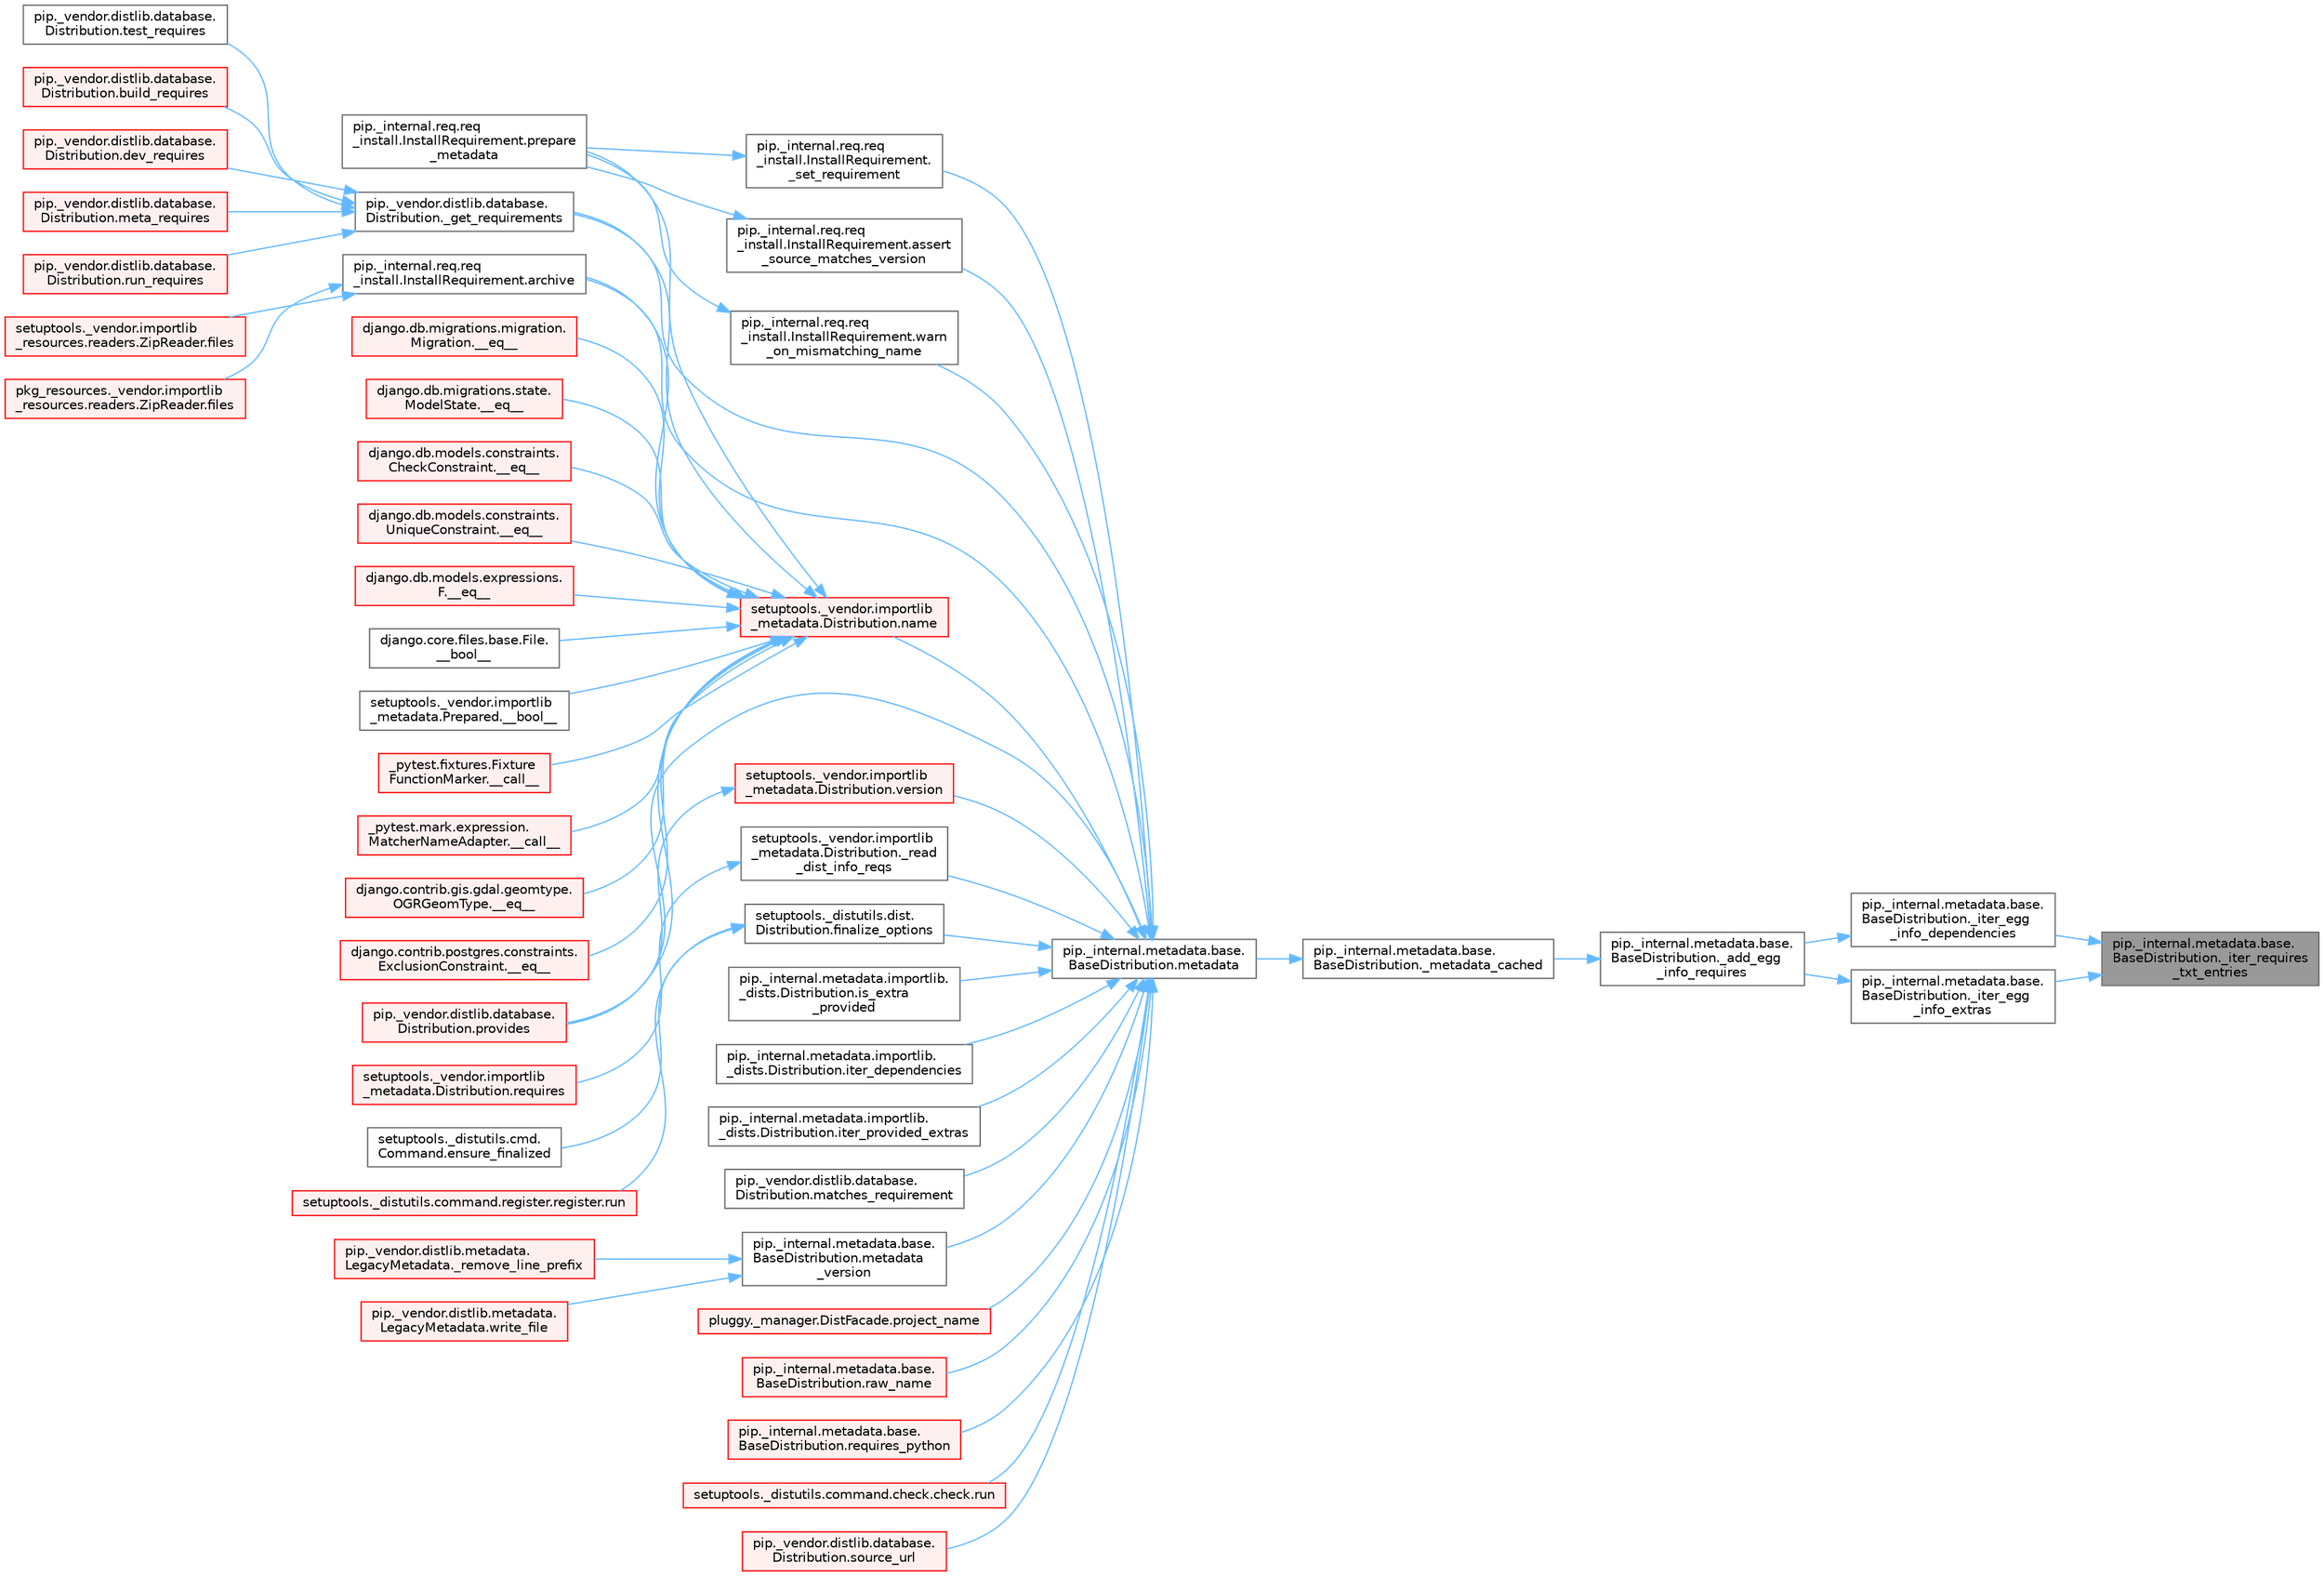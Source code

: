 digraph "pip._internal.metadata.base.BaseDistribution._iter_requires_txt_entries"
{
 // LATEX_PDF_SIZE
  bgcolor="transparent";
  edge [fontname=Helvetica,fontsize=10,labelfontname=Helvetica,labelfontsize=10];
  node [fontname=Helvetica,fontsize=10,shape=box,height=0.2,width=0.4];
  rankdir="RL";
  Node1 [id="Node000001",label="pip._internal.metadata.base.\lBaseDistribution._iter_requires\l_txt_entries",height=0.2,width=0.4,color="gray40", fillcolor="grey60", style="filled", fontcolor="black",tooltip=" "];
  Node1 -> Node2 [id="edge1_Node000001_Node000002",dir="back",color="steelblue1",style="solid",tooltip=" "];
  Node2 [id="Node000002",label="pip._internal.metadata.base.\lBaseDistribution._iter_egg\l_info_dependencies",height=0.2,width=0.4,color="grey40", fillcolor="white", style="filled",URL="$classpip_1_1__internal_1_1metadata_1_1base_1_1_base_distribution.html#a9f32d31e5b61159777221f9d87e296c8",tooltip=" "];
  Node2 -> Node3 [id="edge2_Node000002_Node000003",dir="back",color="steelblue1",style="solid",tooltip=" "];
  Node3 [id="Node000003",label="pip._internal.metadata.base.\lBaseDistribution._add_egg\l_info_requires",height=0.2,width=0.4,color="grey40", fillcolor="white", style="filled",URL="$classpip_1_1__internal_1_1metadata_1_1base_1_1_base_distribution.html#aeb9894db2a91eedb5e651e5fe5607d50",tooltip=" "];
  Node3 -> Node4 [id="edge3_Node000003_Node000004",dir="back",color="steelblue1",style="solid",tooltip=" "];
  Node4 [id="Node000004",label="pip._internal.metadata.base.\lBaseDistribution._metadata_cached",height=0.2,width=0.4,color="grey40", fillcolor="white", style="filled",URL="$classpip_1_1__internal_1_1metadata_1_1base_1_1_base_distribution.html#a12683b16870a097bbe854e4ee3364f7f",tooltip=" "];
  Node4 -> Node5 [id="edge4_Node000004_Node000005",dir="back",color="steelblue1",style="solid",tooltip=" "];
  Node5 [id="Node000005",label="pip._internal.metadata.base.\lBaseDistribution.metadata",height=0.2,width=0.4,color="grey40", fillcolor="white", style="filled",URL="$classpip_1_1__internal_1_1metadata_1_1base_1_1_base_distribution.html#a665b55bcebd861e5959f53a7d2f1350f",tooltip=" "];
  Node5 -> Node6 [id="edge5_Node000005_Node000006",dir="back",color="steelblue1",style="solid",tooltip=" "];
  Node6 [id="Node000006",label="pip._vendor.distlib.database.\lDistribution._get_requirements",height=0.2,width=0.4,color="grey40", fillcolor="white", style="filled",URL="$classpip_1_1__vendor_1_1distlib_1_1database_1_1_distribution.html#a0366f5504f1b878068ba103c3f1e2bdf",tooltip=" "];
  Node6 -> Node7 [id="edge6_Node000006_Node000007",dir="back",color="steelblue1",style="solid",tooltip=" "];
  Node7 [id="Node000007",label="pip._vendor.distlib.database.\lDistribution.build_requires",height=0.2,width=0.4,color="red", fillcolor="#FFF0F0", style="filled",URL="$classpip_1_1__vendor_1_1distlib_1_1database_1_1_distribution.html#a0fa5b454aacdaabee7a3642b14c5db2f",tooltip=" "];
  Node6 -> Node3173 [id="edge7_Node000006_Node003173",dir="back",color="steelblue1",style="solid",tooltip=" "];
  Node3173 [id="Node003173",label="pip._vendor.distlib.database.\lDistribution.dev_requires",height=0.2,width=0.4,color="red", fillcolor="#FFF0F0", style="filled",URL="$classpip_1_1__vendor_1_1distlib_1_1database_1_1_distribution.html#a664b1bf3c3e4f7fb27a54ac8edcf7503",tooltip=" "];
  Node6 -> Node3174 [id="edge8_Node000006_Node003174",dir="back",color="steelblue1",style="solid",tooltip=" "];
  Node3174 [id="Node003174",label="pip._vendor.distlib.database.\lDistribution.meta_requires",height=0.2,width=0.4,color="red", fillcolor="#FFF0F0", style="filled",URL="$classpip_1_1__vendor_1_1distlib_1_1database_1_1_distribution.html#a297eba59c66b79fbe9a10ec8e00f9c5a",tooltip=" "];
  Node6 -> Node3175 [id="edge9_Node000006_Node003175",dir="back",color="steelblue1",style="solid",tooltip=" "];
  Node3175 [id="Node003175",label="pip._vendor.distlib.database.\lDistribution.run_requires",height=0.2,width=0.4,color="red", fillcolor="#FFF0F0", style="filled",URL="$classpip_1_1__vendor_1_1distlib_1_1database_1_1_distribution.html#a8f8b4db7d35cf89375d53ea0a95e0449",tooltip=" "];
  Node6 -> Node3176 [id="edge10_Node000006_Node003176",dir="back",color="steelblue1",style="solid",tooltip=" "];
  Node3176 [id="Node003176",label="pip._vendor.distlib.database.\lDistribution.test_requires",height=0.2,width=0.4,color="grey40", fillcolor="white", style="filled",URL="$classpip_1_1__vendor_1_1distlib_1_1database_1_1_distribution.html#a114803e370e5ac351b8e110ef7574a5b",tooltip=" "];
  Node5 -> Node964 [id="edge11_Node000005_Node000964",dir="back",color="steelblue1",style="solid",tooltip=" "];
  Node964 [id="Node000964",label="setuptools._vendor.importlib\l_metadata.Distribution._read\l_dist_info_reqs",height=0.2,width=0.4,color="grey40", fillcolor="white", style="filled",URL="$classsetuptools_1_1__vendor_1_1importlib__metadata_1_1_distribution.html#a52c9d55ae87f048965928ec1bfe237c7",tooltip=" "];
  Node964 -> Node807 [id="edge12_Node000964_Node000807",dir="back",color="steelblue1",style="solid",tooltip=" "];
  Node807 [id="Node000807",label="setuptools._vendor.importlib\l_metadata.Distribution.requires",height=0.2,width=0.4,color="red", fillcolor="#FFF0F0", style="filled",URL="$classsetuptools_1_1__vendor_1_1importlib__metadata_1_1_distribution.html#ac025c2f6e021e16581119b61de809a95",tooltip=" "];
  Node5 -> Node965 [id="edge13_Node000005_Node000965",dir="back",color="steelblue1",style="solid",tooltip=" "];
  Node965 [id="Node000965",label="pip._internal.req.req\l_install.InstallRequirement.\l_set_requirement",height=0.2,width=0.4,color="grey40", fillcolor="white", style="filled",URL="$classpip_1_1__internal_1_1req_1_1req__install_1_1_install_requirement.html#a116c0d970e435f16d15928a6caf8aaf3",tooltip=" "];
  Node965 -> Node966 [id="edge14_Node000965_Node000966",dir="back",color="steelblue1",style="solid",tooltip=" "];
  Node966 [id="Node000966",label="pip._internal.req.req\l_install.InstallRequirement.prepare\l_metadata",height=0.2,width=0.4,color="grey40", fillcolor="white", style="filled",URL="$classpip_1_1__internal_1_1req_1_1req__install_1_1_install_requirement.html#a0cddcae8523c5e6a484f0213c09caea8",tooltip=" "];
  Node5 -> Node967 [id="edge15_Node000005_Node000967",dir="back",color="steelblue1",style="solid",tooltip=" "];
  Node967 [id="Node000967",label="pip._internal.req.req\l_install.InstallRequirement.archive",height=0.2,width=0.4,color="grey40", fillcolor="white", style="filled",URL="$classpip_1_1__internal_1_1req_1_1req__install_1_1_install_requirement.html#aef2764402e45a5e5555e22d5965f1350",tooltip=" "];
  Node967 -> Node968 [id="edge16_Node000967_Node000968",dir="back",color="steelblue1",style="solid",tooltip=" "];
  Node968 [id="Node000968",label="pkg_resources._vendor.importlib\l_resources.readers.ZipReader.files",height=0.2,width=0.4,color="red", fillcolor="#FFF0F0", style="filled",URL="$classpkg__resources_1_1__vendor_1_1importlib__resources_1_1readers_1_1_zip_reader.html#a7d9335bea71d3023a14cdc45ca26157d",tooltip=" "];
  Node967 -> Node2846 [id="edge17_Node000967_Node002846",dir="back",color="steelblue1",style="solid",tooltip=" "];
  Node2846 [id="Node002846",label="setuptools._vendor.importlib\l_resources.readers.ZipReader.files",height=0.2,width=0.4,color="red", fillcolor="#FFF0F0", style="filled",URL="$classsetuptools_1_1__vendor_1_1importlib__resources_1_1readers_1_1_zip_reader.html#ac310114936b6978f32944f3845ee32ed",tooltip=" "];
  Node5 -> Node1638 [id="edge18_Node000005_Node001638",dir="back",color="steelblue1",style="solid",tooltip=" "];
  Node1638 [id="Node001638",label="pip._internal.req.req\l_install.InstallRequirement.assert\l_source_matches_version",height=0.2,width=0.4,color="grey40", fillcolor="white", style="filled",URL="$classpip_1_1__internal_1_1req_1_1req__install_1_1_install_requirement.html#ab9a997e64cd50a33caf4722295a9cbf3",tooltip=" "];
  Node1638 -> Node966 [id="edge19_Node001638_Node000966",dir="back",color="steelblue1",style="solid",tooltip=" "];
  Node5 -> Node1639 [id="edge20_Node000005_Node001639",dir="back",color="steelblue1",style="solid",tooltip=" "];
  Node1639 [id="Node001639",label="setuptools._distutils.dist.\lDistribution.finalize_options",height=0.2,width=0.4,color="grey40", fillcolor="white", style="filled",URL="$classsetuptools_1_1__distutils_1_1dist_1_1_distribution.html#a907177e8ce492338e65227e2389f3f24",tooltip=" "];
  Node1639 -> Node219 [id="edge21_Node001639_Node000219",dir="back",color="steelblue1",style="solid",tooltip=" "];
  Node219 [id="Node000219",label="setuptools._distutils.cmd.\lCommand.ensure_finalized",height=0.2,width=0.4,color="grey40", fillcolor="white", style="filled",URL="$classsetuptools_1_1__distutils_1_1cmd_1_1_command.html#a3d586ca13afbfed87a11872fd15515ab",tooltip=" "];
  Node1639 -> Node220 [id="edge22_Node001639_Node000220",dir="back",color="steelblue1",style="solid",tooltip=" "];
  Node220 [id="Node000220",label="setuptools._distutils.command.register.register.run",height=0.2,width=0.4,color="red", fillcolor="#FFF0F0", style="filled",URL="$classsetuptools_1_1__distutils_1_1command_1_1register_1_1register.html#a2c04b126757f477c907033d7f3d0e169",tooltip=" "];
  Node5 -> Node1640 [id="edge23_Node000005_Node001640",dir="back",color="steelblue1",style="solid",tooltip=" "];
  Node1640 [id="Node001640",label="pip._internal.metadata.importlib.\l_dists.Distribution.is_extra\l_provided",height=0.2,width=0.4,color="grey40", fillcolor="white", style="filled",URL="$classpip_1_1__internal_1_1metadata_1_1importlib_1_1__dists_1_1_distribution.html#ad175adf2a313d78887f07d63ed315713",tooltip=" "];
  Node5 -> Node1641 [id="edge24_Node000005_Node001641",dir="back",color="steelblue1",style="solid",tooltip=" "];
  Node1641 [id="Node001641",label="pip._internal.metadata.importlib.\l_dists.Distribution.iter_dependencies",height=0.2,width=0.4,color="grey40", fillcolor="white", style="filled",URL="$classpip_1_1__internal_1_1metadata_1_1importlib_1_1__dists_1_1_distribution.html#a10f0e8f6c05f4c2a3f1f205236e56ae6",tooltip=" "];
  Node5 -> Node1642 [id="edge25_Node000005_Node001642",dir="back",color="steelblue1",style="solid",tooltip=" "];
  Node1642 [id="Node001642",label="pip._internal.metadata.importlib.\l_dists.Distribution.iter_provided_extras",height=0.2,width=0.4,color="grey40", fillcolor="white", style="filled",URL="$classpip_1_1__internal_1_1metadata_1_1importlib_1_1__dists_1_1_distribution.html#a15fa99ddf602c815de8353cc5457d53e",tooltip=" "];
  Node5 -> Node1643 [id="edge26_Node000005_Node001643",dir="back",color="steelblue1",style="solid",tooltip=" "];
  Node1643 [id="Node001643",label="pip._vendor.distlib.database.\lDistribution.matches_requirement",height=0.2,width=0.4,color="grey40", fillcolor="white", style="filled",URL="$classpip_1_1__vendor_1_1distlib_1_1database_1_1_distribution.html#a5c454c24d6a128d42a86aa3ee9fc3bf7",tooltip=" "];
  Node5 -> Node1644 [id="edge27_Node000005_Node001644",dir="back",color="steelblue1",style="solid",tooltip=" "];
  Node1644 [id="Node001644",label="pip._internal.metadata.base.\lBaseDistribution.metadata\l_version",height=0.2,width=0.4,color="grey40", fillcolor="white", style="filled",URL="$classpip_1_1__internal_1_1metadata_1_1base_1_1_base_distribution.html#a231e3a1e8c609944f6122c32579a8230",tooltip=" "];
  Node1644 -> Node1645 [id="edge28_Node001644_Node001645",dir="back",color="steelblue1",style="solid",tooltip=" "];
  Node1645 [id="Node001645",label="pip._vendor.distlib.metadata.\lLegacyMetadata._remove_line_prefix",height=0.2,width=0.4,color="red", fillcolor="#FFF0F0", style="filled",URL="$classpip_1_1__vendor_1_1distlib_1_1metadata_1_1_legacy_metadata.html#a7a28af4b13d7028131bd93ffaae38c86",tooltip=" "];
  Node1644 -> Node1647 [id="edge29_Node001644_Node001647",dir="back",color="steelblue1",style="solid",tooltip=" "];
  Node1647 [id="Node001647",label="pip._vendor.distlib.metadata.\lLegacyMetadata.write_file",height=0.2,width=0.4,color="red", fillcolor="#FFF0F0", style="filled",URL="$classpip_1_1__vendor_1_1distlib_1_1metadata_1_1_legacy_metadata.html#a4b0b012bbb45bf51d369c39eeb3c734f",tooltip=" "];
  Node5 -> Node1648 [id="edge30_Node000005_Node001648",dir="back",color="steelblue1",style="solid",tooltip=" "];
  Node1648 [id="Node001648",label="setuptools._vendor.importlib\l_metadata.Distribution.name",height=0.2,width=0.4,color="red", fillcolor="#FFF0F0", style="filled",URL="$classsetuptools_1_1__vendor_1_1importlib__metadata_1_1_distribution.html#a551b88da93b645681e12e5ed3d0019b4",tooltip=" "];
  Node1648 -> Node503 [id="edge31_Node001648_Node000503",dir="back",color="steelblue1",style="solid",tooltip=" "];
  Node503 [id="Node000503",label="django.core.files.base.File.\l__bool__",height=0.2,width=0.4,color="grey40", fillcolor="white", style="filled",URL="$classdjango_1_1core_1_1files_1_1base_1_1_file.html#adf07dd46020c7160b2257d9e3da4bc43",tooltip=" "];
  Node1648 -> Node504 [id="edge32_Node001648_Node000504",dir="back",color="steelblue1",style="solid",tooltip=" "];
  Node504 [id="Node000504",label="setuptools._vendor.importlib\l_metadata.Prepared.__bool__",height=0.2,width=0.4,color="grey40", fillcolor="white", style="filled",URL="$classsetuptools_1_1__vendor_1_1importlib__metadata_1_1_prepared.html#a0395661b38fe11742f24c0482962b913",tooltip=" "];
  Node1648 -> Node505 [id="edge33_Node001648_Node000505",dir="back",color="steelblue1",style="solid",tooltip=" "];
  Node505 [id="Node000505",label="_pytest.fixtures.Fixture\lFunctionMarker.__call__",height=0.2,width=0.4,color="red", fillcolor="#FFF0F0", style="filled",URL="$class__pytest_1_1fixtures_1_1_fixture_function_marker.html#acc9c789cb8d19388b24d740159ba305d",tooltip=" "];
  Node1648 -> Node506 [id="edge34_Node001648_Node000506",dir="back",color="steelblue1",style="solid",tooltip=" "];
  Node506 [id="Node000506",label="_pytest.mark.expression.\lMatcherNameAdapter.__call__",height=0.2,width=0.4,color="red", fillcolor="#FFF0F0", style="filled",URL="$class__pytest_1_1mark_1_1expression_1_1_matcher_name_adapter.html#a7ecd7564e2e67d5ac026d25db1466389",tooltip=" "];
  Node1648 -> Node507 [id="edge35_Node001648_Node000507",dir="back",color="steelblue1",style="solid",tooltip=" "];
  Node507 [id="Node000507",label="django.contrib.gis.gdal.geomtype.\lOGRGeomType.__eq__",height=0.2,width=0.4,color="red", fillcolor="#FFF0F0", style="filled",URL="$classdjango_1_1contrib_1_1gis_1_1gdal_1_1geomtype_1_1_o_g_r_geom_type.html#a878253f899634c312b64add448108474",tooltip=" "];
  Node1648 -> Node388 [id="edge36_Node001648_Node000388",dir="back",color="steelblue1",style="solid",tooltip=" "];
  Node388 [id="Node000388",label="django.contrib.postgres.constraints.\lExclusionConstraint.__eq__",height=0.2,width=0.4,color="red", fillcolor="#FFF0F0", style="filled",URL="$classdjango_1_1contrib_1_1postgres_1_1constraints_1_1_exclusion_constraint.html#af496d048323e51177e1239475f9fe47c",tooltip=" "];
  Node1648 -> Node508 [id="edge37_Node001648_Node000508",dir="back",color="steelblue1",style="solid",tooltip=" "];
  Node508 [id="Node000508",label="django.db.migrations.migration.\lMigration.__eq__",height=0.2,width=0.4,color="red", fillcolor="#FFF0F0", style="filled",URL="$classdjango_1_1db_1_1migrations_1_1migration_1_1_migration.html#a0234090d18f01ee0a7a23b98a036ac79",tooltip=" "];
  Node1648 -> Node509 [id="edge38_Node001648_Node000509",dir="back",color="steelblue1",style="solid",tooltip=" "];
  Node509 [id="Node000509",label="django.db.migrations.state.\lModelState.__eq__",height=0.2,width=0.4,color="red", fillcolor="#FFF0F0", style="filled",URL="$classdjango_1_1db_1_1migrations_1_1state_1_1_model_state.html#ae338faa36574cfa53f86dac5ac80176d",tooltip=" "];
  Node1648 -> Node510 [id="edge39_Node001648_Node000510",dir="back",color="steelblue1",style="solid",tooltip=" "];
  Node510 [id="Node000510",label="django.db.models.constraints.\lCheckConstraint.__eq__",height=0.2,width=0.4,color="red", fillcolor="#FFF0F0", style="filled",URL="$classdjango_1_1db_1_1models_1_1constraints_1_1_check_constraint.html#a55875a553e53009967129f8b8a269475",tooltip=" "];
  Node1648 -> Node389 [id="edge40_Node001648_Node000389",dir="back",color="steelblue1",style="solid",tooltip=" "];
  Node389 [id="Node000389",label="django.db.models.constraints.\lUniqueConstraint.__eq__",height=0.2,width=0.4,color="red", fillcolor="#FFF0F0", style="filled",URL="$classdjango_1_1db_1_1models_1_1constraints_1_1_unique_constraint.html#a1a877e5c6def4673a480b3fd44e3ad19",tooltip=" "];
  Node1648 -> Node511 [id="edge41_Node001648_Node000511",dir="back",color="steelblue1",style="solid",tooltip=" "];
  Node511 [id="Node000511",label="django.db.models.expressions.\lF.__eq__",height=0.2,width=0.4,color="red", fillcolor="#FFF0F0", style="filled",URL="$classdjango_1_1db_1_1models_1_1expressions_1_1_f.html#ae5a4762383529ca2924f76683eede0d2",tooltip=" "];
  Node1648 -> Node6 [id="edge42_Node001648_Node000006",dir="back",color="steelblue1",style="solid",tooltip=" "];
  Node1648 -> Node967 [id="edge43_Node001648_Node000967",dir="back",color="steelblue1",style="solid",tooltip=" "];
  Node1648 -> Node966 [id="edge44_Node001648_Node000966",dir="back",color="steelblue1",style="solid",tooltip=" "];
  Node1648 -> Node2262 [id="edge45_Node001648_Node002262",dir="back",color="steelblue1",style="solid",tooltip=" "];
  Node2262 [id="Node002262",label="pip._vendor.distlib.database.\lDistribution.provides",height=0.2,width=0.4,color="red", fillcolor="#FFF0F0", style="filled",URL="$classpip_1_1__vendor_1_1distlib_1_1database_1_1_distribution.html#a4de0a18091046a76d9f6e2c424a50f7a",tooltip=" "];
  Node5 -> Node2411 [id="edge46_Node000005_Node002411",dir="back",color="steelblue1",style="solid",tooltip=" "];
  Node2411 [id="Node002411",label="pluggy._manager.DistFacade.project_name",height=0.2,width=0.4,color="red", fillcolor="#FFF0F0", style="filled",URL="$classpluggy_1_1__manager_1_1_dist_facade.html#a0c6a7601612999d7e2f7045dc9b31993",tooltip=" "];
  Node5 -> Node2262 [id="edge47_Node000005_Node002262",dir="back",color="steelblue1",style="solid",tooltip=" "];
  Node5 -> Node2424 [id="edge48_Node000005_Node002424",dir="back",color="steelblue1",style="solid",tooltip=" "];
  Node2424 [id="Node002424",label="pip._internal.metadata.base.\lBaseDistribution.raw_name",height=0.2,width=0.4,color="red", fillcolor="#FFF0F0", style="filled",URL="$classpip_1_1__internal_1_1metadata_1_1base_1_1_base_distribution.html#a99e5dbebc5edb6f25ac7f45d435e2051",tooltip=" "];
  Node5 -> Node2445 [id="edge49_Node000005_Node002445",dir="back",color="steelblue1",style="solid",tooltip=" "];
  Node2445 [id="Node002445",label="pip._internal.metadata.base.\lBaseDistribution.requires_python",height=0.2,width=0.4,color="red", fillcolor="#FFF0F0", style="filled",URL="$classpip_1_1__internal_1_1metadata_1_1base_1_1_base_distribution.html#ad334a17a1fb4732e5686a00af92d32be",tooltip=" "];
  Node5 -> Node1617 [id="edge50_Node000005_Node001617",dir="back",color="steelblue1",style="solid",tooltip=" "];
  Node1617 [id="Node001617",label="setuptools._distutils.command.check.check.run",height=0.2,width=0.4,color="red", fillcolor="#FFF0F0", style="filled",URL="$classsetuptools_1_1__distutils_1_1command_1_1check_1_1check.html#a1ce0d2e58cedbd704c27a4fb830571d2",tooltip=" "];
  Node5 -> Node2447 [id="edge51_Node000005_Node002447",dir="back",color="steelblue1",style="solid",tooltip=" "];
  Node2447 [id="Node002447",label="pip._vendor.distlib.database.\lDistribution.source_url",height=0.2,width=0.4,color="red", fillcolor="#FFF0F0", style="filled",URL="$classpip_1_1__vendor_1_1distlib_1_1database_1_1_distribution.html#abba9335a26f150b4c845c9c8a474879c",tooltip=" "];
  Node5 -> Node2448 [id="edge52_Node000005_Node002448",dir="back",color="steelblue1",style="solid",tooltip=" "];
  Node2448 [id="Node002448",label="setuptools._vendor.importlib\l_metadata.Distribution.version",height=0.2,width=0.4,color="red", fillcolor="#FFF0F0", style="filled",URL="$classsetuptools_1_1__vendor_1_1importlib__metadata_1_1_distribution.html#a7c335c158718e634680c2c3ca271962e",tooltip=" "];
  Node2448 -> Node2262 [id="edge53_Node002448_Node002262",dir="back",color="steelblue1",style="solid",tooltip=" "];
  Node5 -> Node2562 [id="edge54_Node000005_Node002562",dir="back",color="steelblue1",style="solid",tooltip=" "];
  Node2562 [id="Node002562",label="pip._internal.req.req\l_install.InstallRequirement.warn\l_on_mismatching_name",height=0.2,width=0.4,color="grey40", fillcolor="white", style="filled",URL="$classpip_1_1__internal_1_1req_1_1req__install_1_1_install_requirement.html#a01d1156c435f26a28b01b741bce7ef08",tooltip=" "];
  Node2562 -> Node966 [id="edge55_Node002562_Node000966",dir="back",color="steelblue1",style="solid",tooltip=" "];
  Node1 -> Node3177 [id="edge56_Node000001_Node003177",dir="back",color="steelblue1",style="solid",tooltip=" "];
  Node3177 [id="Node003177",label="pip._internal.metadata.base.\lBaseDistribution._iter_egg\l_info_extras",height=0.2,width=0.4,color="grey40", fillcolor="white", style="filled",URL="$classpip_1_1__internal_1_1metadata_1_1base_1_1_base_distribution.html#a27b7f678c0092f845d007f6237123895",tooltip=" "];
  Node3177 -> Node3 [id="edge57_Node003177_Node000003",dir="back",color="steelblue1",style="solid",tooltip=" "];
}
